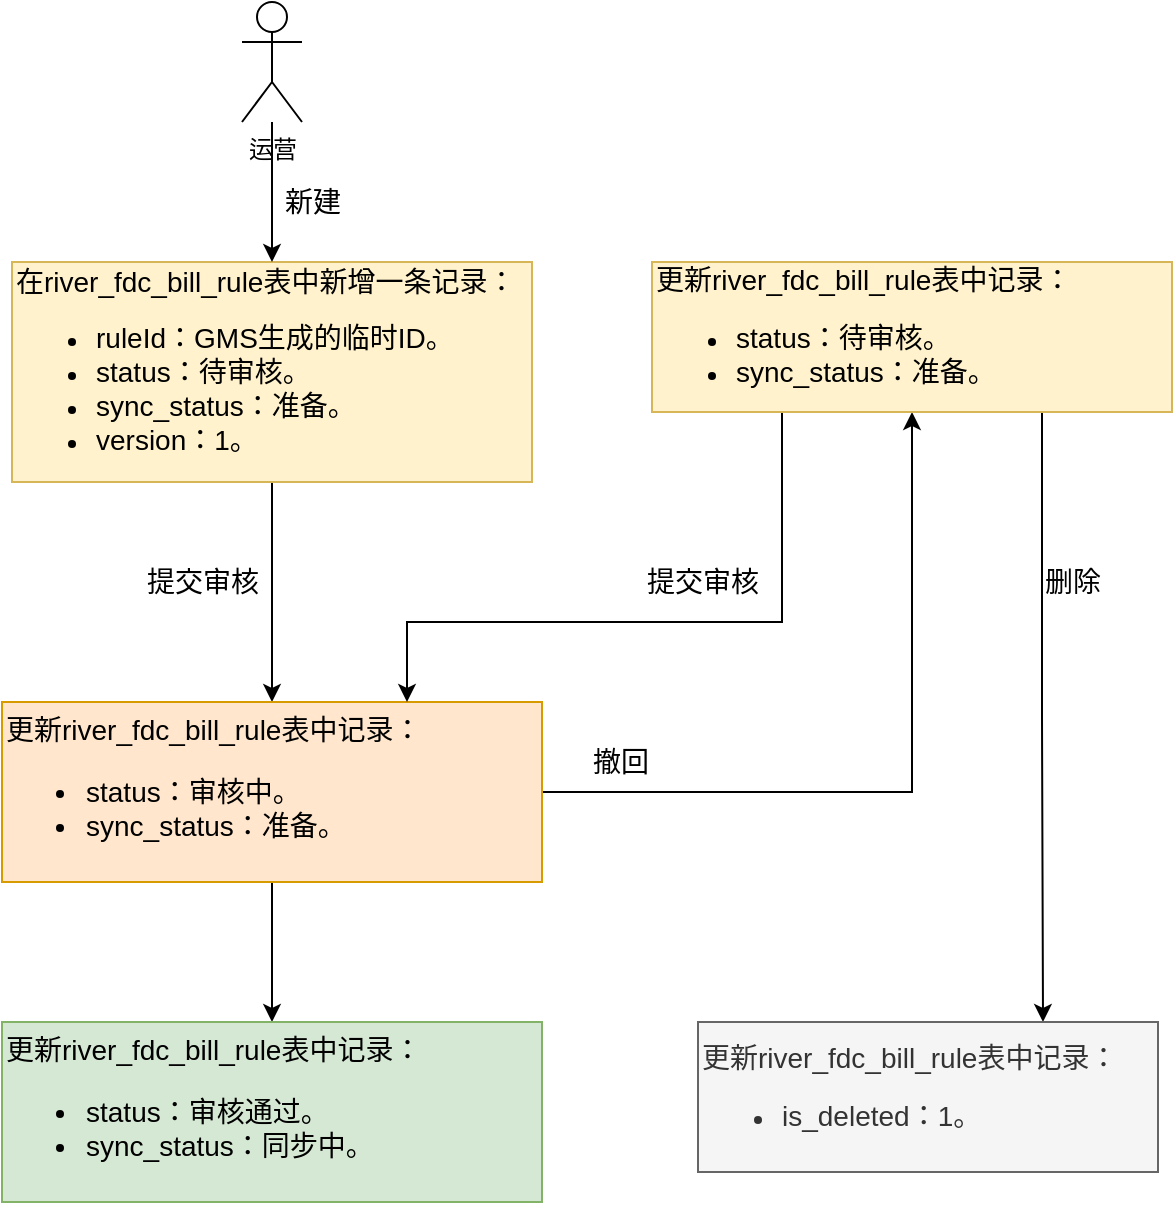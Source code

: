 <mxfile version="14.2.9" type="github">
  <diagram id="mXoa0eSgYvrqmYaV__g0" name="Page-1">
    <mxGraphModel dx="786" dy="514" grid="1" gridSize="10" guides="1" tooltips="1" connect="1" arrows="1" fold="1" page="1" pageScale="1" pageWidth="827" pageHeight="1169" math="0" shadow="0">
      <root>
        <mxCell id="0" />
        <mxCell id="1" parent="0" />
        <mxCell id="XLO7Y9AQhhBaWEBVcjyQ-9" style="edgeStyle=orthogonalEdgeStyle;rounded=0;orthogonalLoop=1;jettySize=auto;html=1;exitX=0.5;exitY=1;exitDx=0;exitDy=0;entryX=0.5;entryY=0;entryDx=0;entryDy=0;" edge="1" parent="1" source="XLO7Y9AQhhBaWEBVcjyQ-1" target="XLO7Y9AQhhBaWEBVcjyQ-7">
          <mxGeometry relative="1" as="geometry" />
        </mxCell>
        <mxCell id="XLO7Y9AQhhBaWEBVcjyQ-1" value="&lt;div&gt;&lt;font style=&quot;font-size: 14px&quot;&gt;在river_fdc_bill_rule表中新增一条记录：&lt;/font&gt;&lt;/div&gt;&lt;div&gt;&lt;ul&gt;&lt;li&gt;&lt;font style=&quot;font-size: 14px&quot;&gt;ruleId：GMS生成的临时ID。&lt;/font&gt;&lt;/li&gt;&lt;li&gt;&lt;font style=&quot;font-size: 14px&quot;&gt;status：待审核。&lt;/font&gt;&lt;/li&gt;&lt;li&gt;&lt;font style=&quot;font-size: 14px&quot;&gt;sync_status：准备。&lt;/font&gt;&lt;/li&gt;&lt;li&gt;&lt;font style=&quot;font-size: 14px&quot;&gt;version：1。&lt;/font&gt;&lt;/li&gt;&lt;/ul&gt;&lt;/div&gt;" style="rounded=0;whiteSpace=wrap;html=1;align=left;fillColor=#fff2cc;strokeColor=#d6b656;" vertex="1" parent="1">
          <mxGeometry x="130" y="130" width="260" height="110" as="geometry" />
        </mxCell>
        <mxCell id="XLO7Y9AQhhBaWEBVcjyQ-30" style="edgeStyle=orthogonalEdgeStyle;rounded=0;orthogonalLoop=1;jettySize=auto;html=1;entryX=0.5;entryY=0;entryDx=0;entryDy=0;fontSize=14;" edge="1" parent="1" source="XLO7Y9AQhhBaWEBVcjyQ-3" target="XLO7Y9AQhhBaWEBVcjyQ-1">
          <mxGeometry relative="1" as="geometry" />
        </mxCell>
        <mxCell id="XLO7Y9AQhhBaWEBVcjyQ-3" value="运营" style="shape=umlActor;verticalLabelPosition=bottom;verticalAlign=top;html=1;outlineConnect=0;" vertex="1" parent="1">
          <mxGeometry x="245" width="30" height="60" as="geometry" />
        </mxCell>
        <mxCell id="XLO7Y9AQhhBaWEBVcjyQ-13" style="edgeStyle=orthogonalEdgeStyle;rounded=0;orthogonalLoop=1;jettySize=auto;html=1;exitX=0.5;exitY=1;exitDx=0;exitDy=0;fontSize=14;" edge="1" parent="1" source="XLO7Y9AQhhBaWEBVcjyQ-7" target="XLO7Y9AQhhBaWEBVcjyQ-12">
          <mxGeometry relative="1" as="geometry" />
        </mxCell>
        <mxCell id="XLO7Y9AQhhBaWEBVcjyQ-32" style="edgeStyle=orthogonalEdgeStyle;rounded=0;orthogonalLoop=1;jettySize=auto;html=1;exitX=1;exitY=0.5;exitDx=0;exitDy=0;entryX=0.5;entryY=1;entryDx=0;entryDy=0;fontSize=14;" edge="1" parent="1" source="XLO7Y9AQhhBaWEBVcjyQ-7" target="XLO7Y9AQhhBaWEBVcjyQ-22">
          <mxGeometry relative="1" as="geometry" />
        </mxCell>
        <mxCell id="XLO7Y9AQhhBaWEBVcjyQ-7" value="更新river_fdc_bill_rule表中记录：&lt;br style=&quot;font-size: 14px&quot;&gt;&lt;ul style=&quot;font-size: 14px&quot;&gt;&lt;li style=&quot;font-size: 14px&quot;&gt;status：审核中。&lt;/li&gt;&lt;li style=&quot;font-size: 14px&quot;&gt;sync_status：准备。&lt;/li&gt;&lt;/ul&gt;" style="rounded=0;align=left;whiteSpace=wrap;html=1;fontSize=14;fillColor=#ffe6cc;strokeColor=#d79b00;" vertex="1" parent="1">
          <mxGeometry x="125" y="350" width="270" height="90" as="geometry" />
        </mxCell>
        <mxCell id="XLO7Y9AQhhBaWEBVcjyQ-10" value="&lt;font style=&quot;font-size: 14px&quot;&gt;提交审核&lt;/font&gt;" style="text;html=1;align=center;verticalAlign=middle;resizable=0;points=[];autosize=1;" vertex="1" parent="1">
          <mxGeometry x="190" y="280" width="70" height="20" as="geometry" />
        </mxCell>
        <mxCell id="XLO7Y9AQhhBaWEBVcjyQ-11" value="新建" style="text;html=1;align=center;verticalAlign=middle;resizable=0;points=[];autosize=1;fontSize=14;" vertex="1" parent="1">
          <mxGeometry x="260" y="90" width="40" height="20" as="geometry" />
        </mxCell>
        <mxCell id="XLO7Y9AQhhBaWEBVcjyQ-12" value="更新river_fdc_bill_rule表中记录：&lt;br style=&quot;font-size: 14px&quot;&gt;&lt;ul style=&quot;font-size: 14px&quot;&gt;&lt;li style=&quot;font-size: 14px&quot;&gt;status：审核通过。&lt;/li&gt;&lt;li style=&quot;font-size: 14px&quot;&gt;sync_status：同步中。&lt;/li&gt;&lt;/ul&gt;" style="rounded=0;align=left;whiteSpace=wrap;html=1;fontSize=14;fillColor=#d5e8d4;strokeColor=#82b366;" vertex="1" parent="1">
          <mxGeometry x="125" y="510" width="270" height="90" as="geometry" />
        </mxCell>
        <mxCell id="XLO7Y9AQhhBaWEBVcjyQ-33" style="edgeStyle=orthogonalEdgeStyle;rounded=0;orthogonalLoop=1;jettySize=auto;html=1;exitX=0.25;exitY=1;exitDx=0;exitDy=0;entryX=0.75;entryY=0;entryDx=0;entryDy=0;fontSize=14;" edge="1" parent="1" source="XLO7Y9AQhhBaWEBVcjyQ-22" target="XLO7Y9AQhhBaWEBVcjyQ-7">
          <mxGeometry relative="1" as="geometry">
            <Array as="points">
              <mxPoint x="515" y="310" />
              <mxPoint x="328" y="310" />
            </Array>
          </mxGeometry>
        </mxCell>
        <mxCell id="XLO7Y9AQhhBaWEBVcjyQ-34" style="edgeStyle=orthogonalEdgeStyle;rounded=0;orthogonalLoop=1;jettySize=auto;html=1;exitX=0.75;exitY=1;exitDx=0;exitDy=0;entryX=0.75;entryY=0;entryDx=0;entryDy=0;fontSize=14;" edge="1" parent="1" source="XLO7Y9AQhhBaWEBVcjyQ-22" target="XLO7Y9AQhhBaWEBVcjyQ-27">
          <mxGeometry relative="1" as="geometry" />
        </mxCell>
        <mxCell id="XLO7Y9AQhhBaWEBVcjyQ-22" value="&lt;div&gt;&lt;font style=&quot;font-size: 14px&quot;&gt;更新river_fdc_bill_rule表中记录：&lt;/font&gt;&lt;/div&gt;&lt;div&gt;&lt;ul&gt;&lt;li&gt;&lt;font style=&quot;font-size: 14px&quot;&gt;status：待审核。&lt;/font&gt;&lt;/li&gt;&lt;li&gt;&lt;font style=&quot;font-size: 14px&quot;&gt;sync_status：准备。&lt;/font&gt;&lt;/li&gt;&lt;/ul&gt;&lt;/div&gt;" style="rounded=0;whiteSpace=wrap;html=1;align=left;fillColor=#fff2cc;strokeColor=#d6b656;" vertex="1" parent="1">
          <mxGeometry x="450" y="130" width="260" height="75" as="geometry" />
        </mxCell>
        <mxCell id="XLO7Y9AQhhBaWEBVcjyQ-24" value="撤回" style="text;html=1;align=center;verticalAlign=middle;resizable=0;points=[];autosize=1;fontSize=14;" vertex="1" parent="1">
          <mxGeometry x="414" y="370" width="40" height="20" as="geometry" />
        </mxCell>
        <mxCell id="XLO7Y9AQhhBaWEBVcjyQ-26" value="&lt;font style=&quot;font-size: 14px&quot;&gt;提交审核&lt;/font&gt;" style="text;html=1;align=center;verticalAlign=middle;resizable=0;points=[];autosize=1;" vertex="1" parent="1">
          <mxGeometry x="440" y="280" width="70" height="20" as="geometry" />
        </mxCell>
        <mxCell id="XLO7Y9AQhhBaWEBVcjyQ-27" value="&lt;div&gt;&lt;font style=&quot;font-size: 14px&quot;&gt;更新river_fdc_bill_rule表中记录：&lt;/font&gt;&lt;/div&gt;&lt;div&gt;&lt;ul&gt;&lt;li&gt;&lt;span style=&quot;font-size: 14px&quot;&gt;is_deleted：1。&lt;/span&gt;&lt;/li&gt;&lt;/ul&gt;&lt;/div&gt;" style="rounded=0;whiteSpace=wrap;html=1;align=left;fillColor=#f5f5f5;strokeColor=#666666;fontColor=#333333;" vertex="1" parent="1">
          <mxGeometry x="473" y="510" width="230" height="75" as="geometry" />
        </mxCell>
        <mxCell id="XLO7Y9AQhhBaWEBVcjyQ-29" value="删除" style="text;html=1;align=center;verticalAlign=middle;resizable=0;points=[];autosize=1;fontSize=14;" vertex="1" parent="1">
          <mxGeometry x="640" y="280" width="40" height="20" as="geometry" />
        </mxCell>
      </root>
    </mxGraphModel>
  </diagram>
</mxfile>

